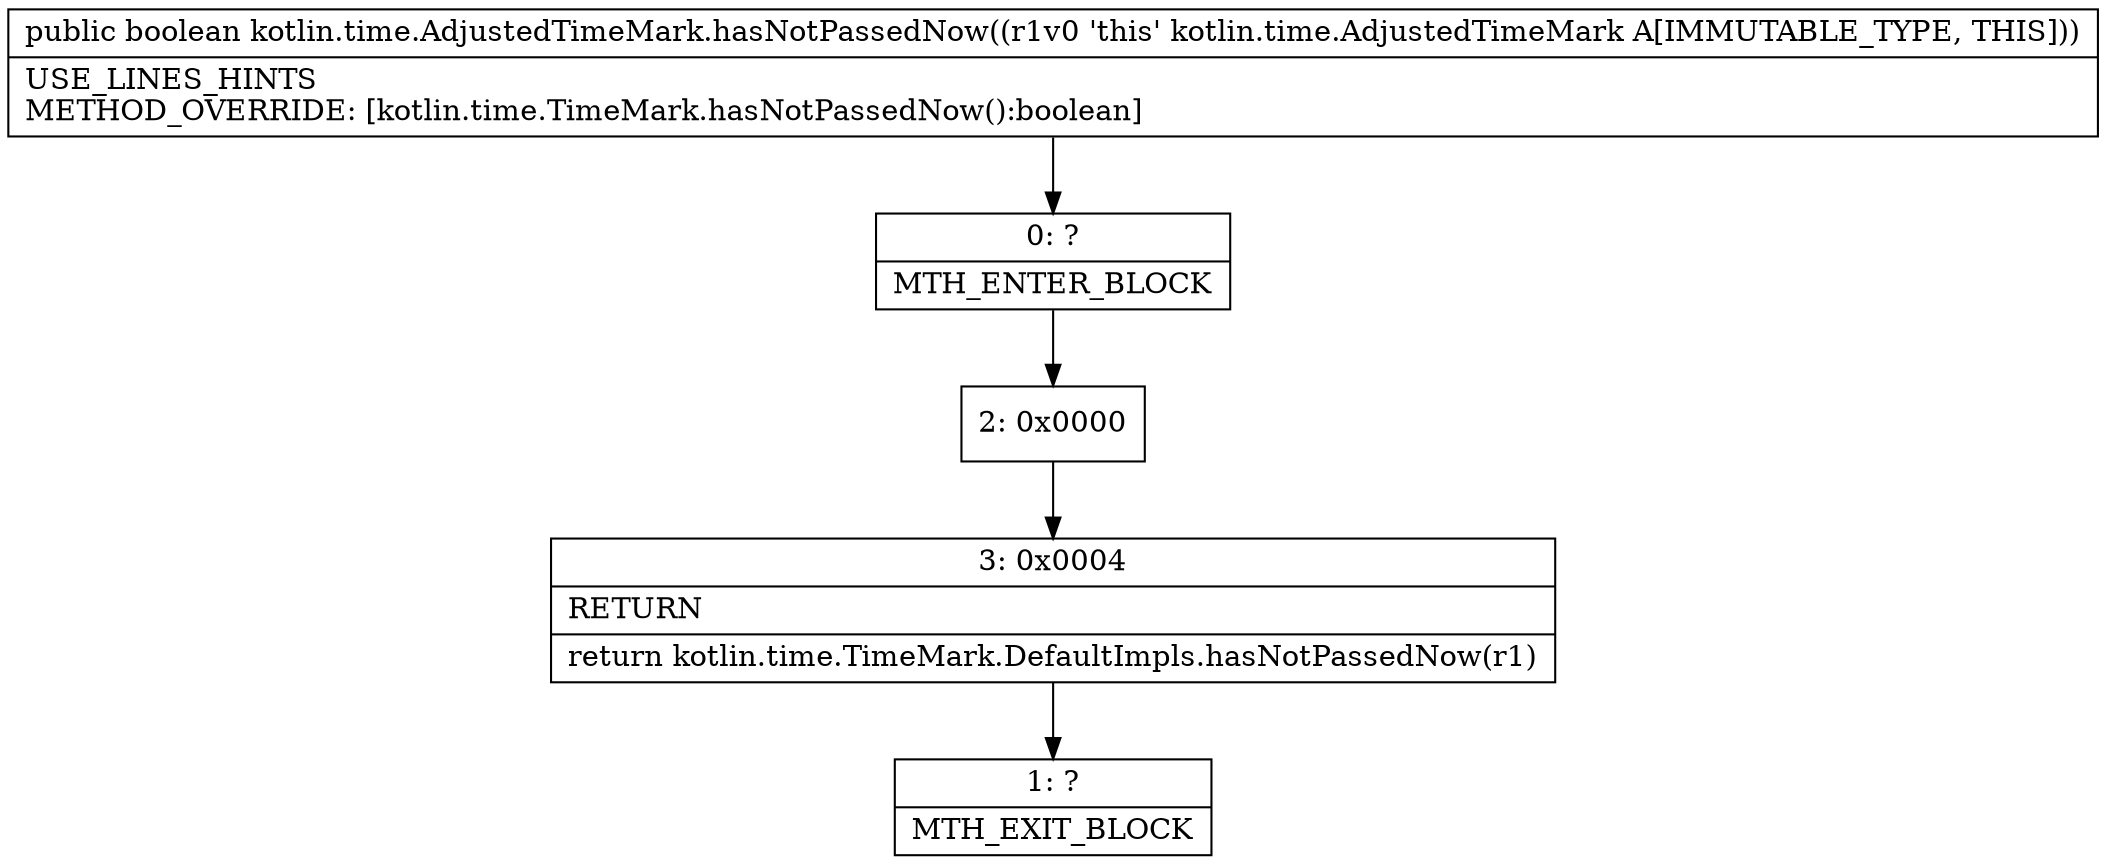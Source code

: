 digraph "CFG forkotlin.time.AdjustedTimeMark.hasNotPassedNow()Z" {
Node_0 [shape=record,label="{0\:\ ?|MTH_ENTER_BLOCK\l}"];
Node_2 [shape=record,label="{2\:\ 0x0000}"];
Node_3 [shape=record,label="{3\:\ 0x0004|RETURN\l|return kotlin.time.TimeMark.DefaultImpls.hasNotPassedNow(r1)\l}"];
Node_1 [shape=record,label="{1\:\ ?|MTH_EXIT_BLOCK\l}"];
MethodNode[shape=record,label="{public boolean kotlin.time.AdjustedTimeMark.hasNotPassedNow((r1v0 'this' kotlin.time.AdjustedTimeMark A[IMMUTABLE_TYPE, THIS]))  | USE_LINES_HINTS\lMETHOD_OVERRIDE: [kotlin.time.TimeMark.hasNotPassedNow():boolean]\l}"];
MethodNode -> Node_0;Node_0 -> Node_2;
Node_2 -> Node_3;
Node_3 -> Node_1;
}

